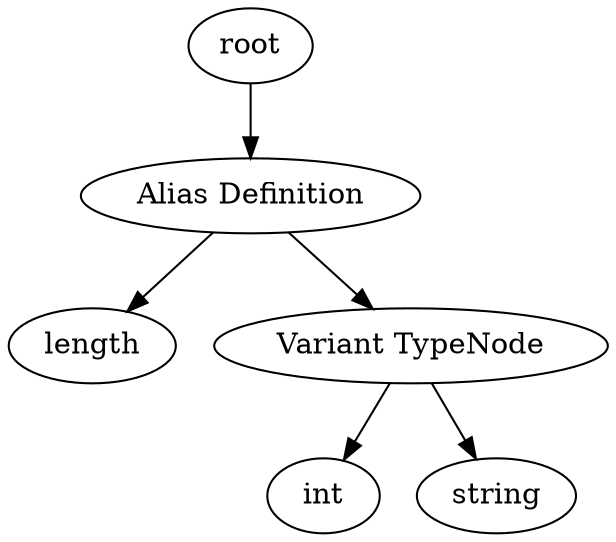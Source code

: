 digraph G { 
 "0"   [label="root"]; 
 "1"   [label="Alias Definition"]; 
 "0" -> "1"; 
 "2"   [label="length"]; 
 "1" -> "2"; 
 "3"   [label="Variant TypeNode"]; 
 "1" -> "3"; 
 "4"   [label="int"]; 
 "3" -> "4"; 
 "5"   [label="string"]; 
 "3" -> "5"; 
 }
